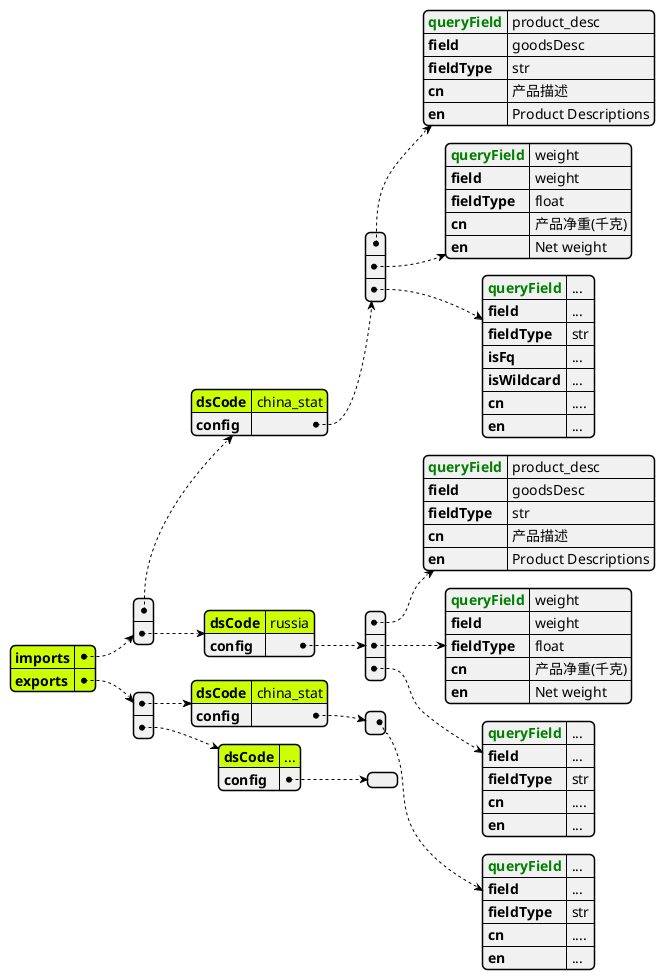 @startjson
#highlight "imports"
#highlight "imports" / "0" / "dsCode"
#highlight "imports" / "1" / "dsCode"
#highlight "imports" / "2" / "dsCode"
#highlight "exports"
#highlight "exports" / "0" / "dsCode" 
#highlight "exports" / "1" / "dsCode" 
' #highlight "address" / "city"
' #highlight "phoneNumbers" / "0" / "number"
{
    "imports": [
        {
            "dsCode": "china_stat",
            "config": [
                {
                    "<color:green><b>queryField": "product_desc",
                    "field": "goodsDesc",
                    "fieldType": "str",
                    "cn": "产品描述",
                    "en": "Product Descriptions"
                },
                {
                    "<color:green><b>queryField": "weight",
                    "field": "weight",
                    "fieldType": "float",
                    "cn": "产品净重(千克)",
                    "en": "Net weight"
                },
                {
                    "<color:green><b>queryField": "...",
                    "field": "...",
                    "fieldType": "str",
                    "isFq": "...",
                    "isWildcard": "...",
                    "cn": "....",
                    "en": "..."
                }
            ]
        },
        {
            "dsCode": "russia",
            "config": [
                {
                    "<color:green><b>queryField": "product_desc",
                    "field": "goodsDesc",
                    "fieldType": "str",
                    "cn": "产品描述",
                    "en": "Product Descriptions"
                },
                {
                    "<color:green><b>queryField": "weight",
                    "field": "weight",
                    "fieldType": "float",
                    "cn": "产品净重(千克)",
                    "en": "Net weight"
                },
                {
                    "<color:green><b>queryField": "...",
                    "field": "...",
                    "fieldType": "str",
                    "cn": "....",
                    "en": "..."
                }
            ]
        }
    ],
    "exports": [
        {
            "dsCode": "china_stat",
            "config": [
                {
                    "<color:green><b>queryField": "...",
                    "field": "...",
                    "fieldType": "str",
                    "cn": "....",
                    "en": "..."
                }
            ]
        },
        {
            "dsCode": "...",
            "config":[] }
    ]
}
@endjson